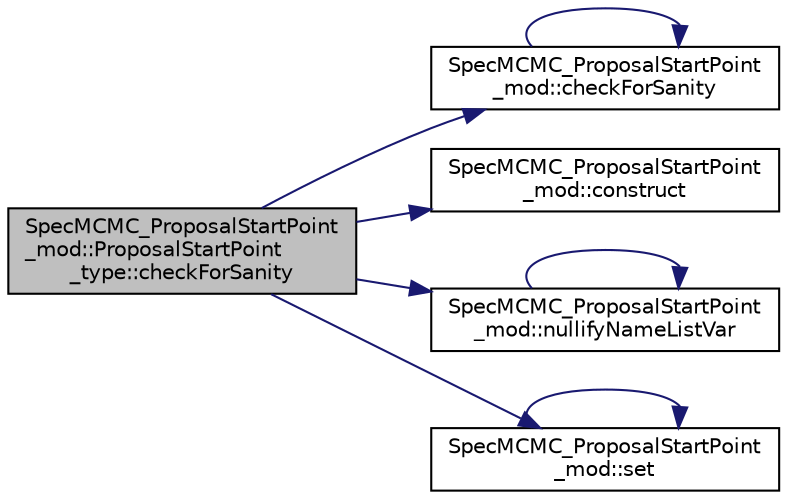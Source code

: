 digraph "SpecMCMC_ProposalStartPoint_mod::ProposalStartPoint_type::checkForSanity"
{
 // LATEX_PDF_SIZE
  edge [fontname="Helvetica",fontsize="10",labelfontname="Helvetica",labelfontsize="10"];
  node [fontname="Helvetica",fontsize="10",shape=record];
  rankdir="LR";
  Node1 [label="SpecMCMC_ProposalStartPoint\l_mod::ProposalStartPoint\l_type::checkForSanity",height=0.2,width=0.4,color="black", fillcolor="grey75", style="filled", fontcolor="black",tooltip=" "];
  Node1 -> Node2 [color="midnightblue",fontsize="10",style="solid",fontname="Helvetica"];
  Node2 [label="SpecMCMC_ProposalStartPoint\l_mod::checkForSanity",height=0.2,width=0.4,color="black", fillcolor="white", style="filled",URL="$namespaceSpecMCMC__ProposalStartPoint__mod.html#ad9bfdfdd7d03cceb6edfebcc5a8a585d",tooltip=" "];
  Node2 -> Node2 [color="midnightblue",fontsize="10",style="solid",fontname="Helvetica"];
  Node1 -> Node3 [color="midnightblue",fontsize="10",style="solid",fontname="Helvetica"];
  Node3 [label="SpecMCMC_ProposalStartPoint\l_mod::construct",height=0.2,width=0.4,color="black", fillcolor="white", style="filled",URL="$namespaceSpecMCMC__ProposalStartPoint__mod.html#a1c62bc89a4aa52c8de5653d176e7d199",tooltip=" "];
  Node1 -> Node4 [color="midnightblue",fontsize="10",style="solid",fontname="Helvetica"];
  Node4 [label="SpecMCMC_ProposalStartPoint\l_mod::nullifyNameListVar",height=0.2,width=0.4,color="black", fillcolor="white", style="filled",URL="$namespaceSpecMCMC__ProposalStartPoint__mod.html#a4b6d152a640de48474a6c9774627db7b",tooltip=" "];
  Node4 -> Node4 [color="midnightblue",fontsize="10",style="solid",fontname="Helvetica"];
  Node1 -> Node5 [color="midnightblue",fontsize="10",style="solid",fontname="Helvetica"];
  Node5 [label="SpecMCMC_ProposalStartPoint\l_mod::set",height=0.2,width=0.4,color="black", fillcolor="white", style="filled",URL="$namespaceSpecMCMC__ProposalStartPoint__mod.html#af83ff73b484a4b4250f1b93186c5c413",tooltip=" "];
  Node5 -> Node5 [color="midnightblue",fontsize="10",style="solid",fontname="Helvetica"];
}
